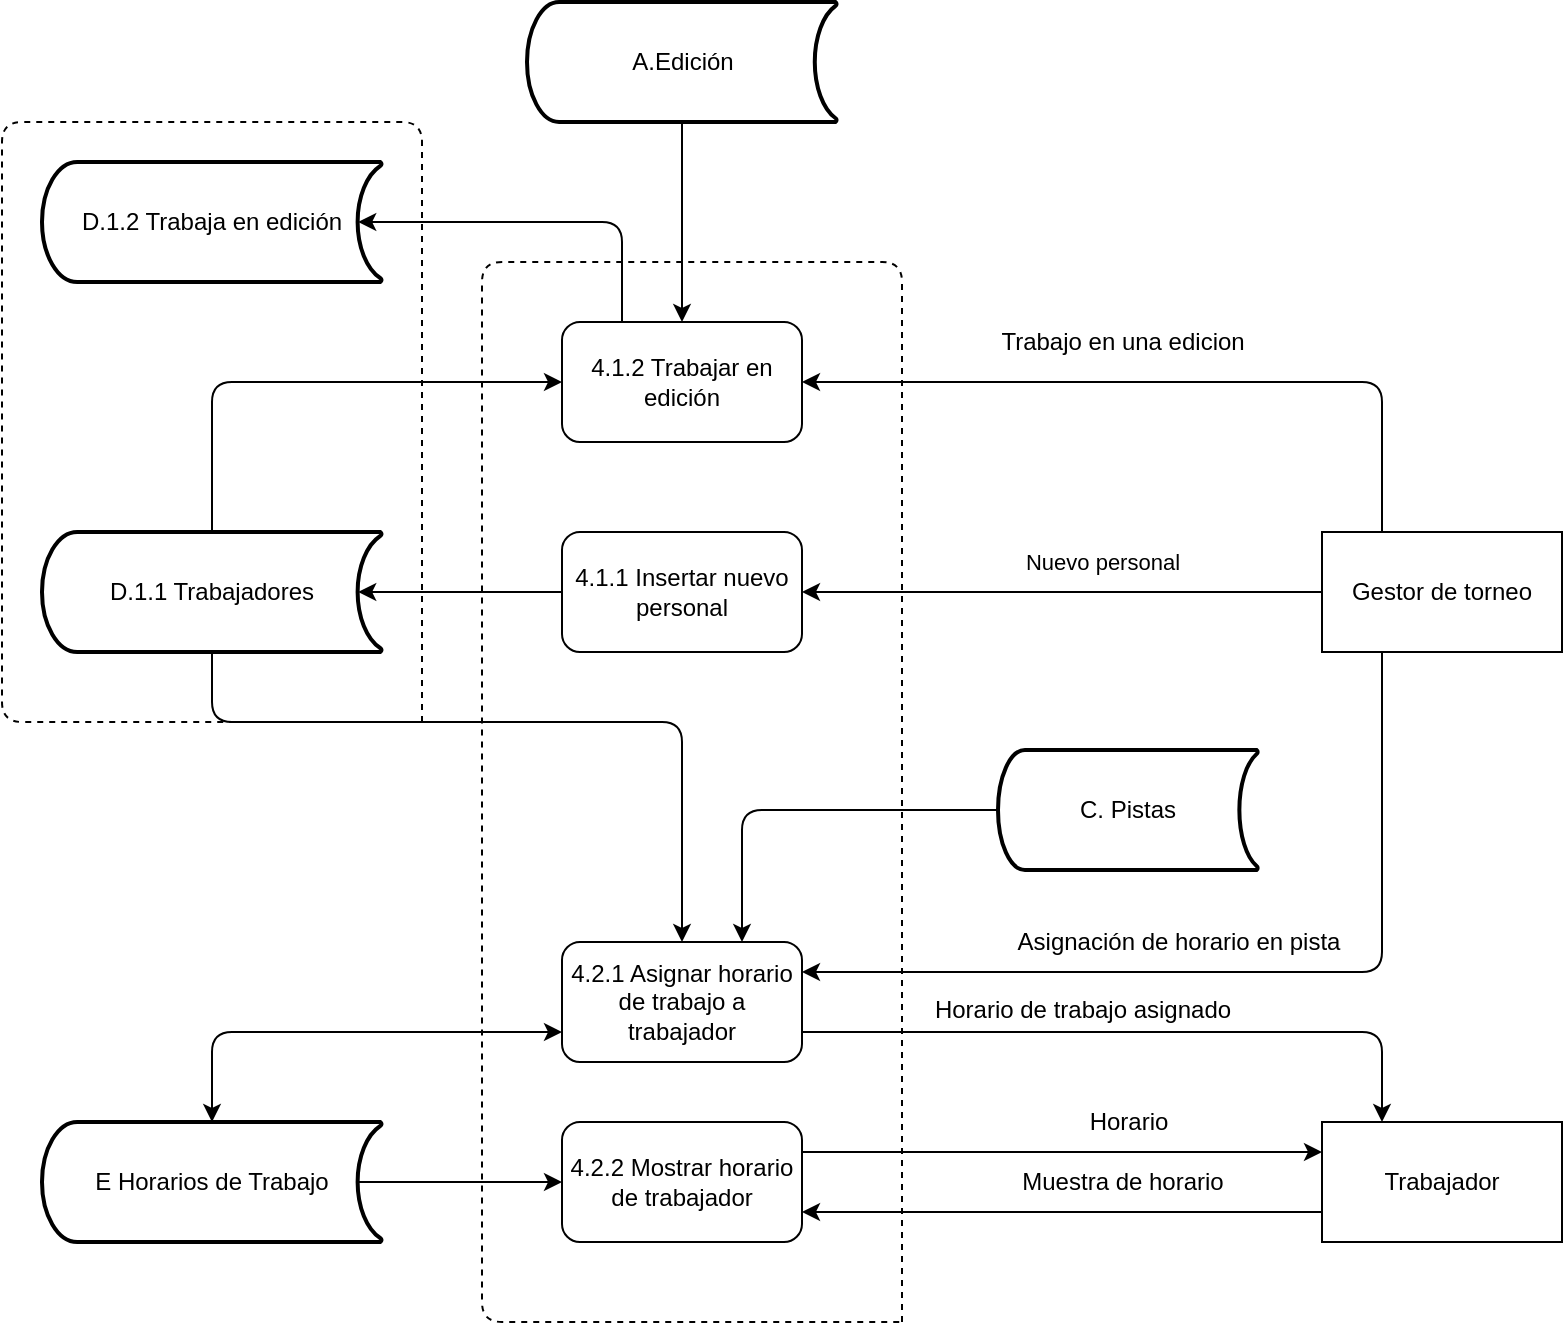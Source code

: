 <mxfile version="12.3.9" type="google" pages="1"><diagram id="xCwYBpq530Gn4nTK9pGH" name="Page-1"><mxGraphModel dx="1524" dy="1024" grid="1" gridSize="10" guides="1" tooltips="1" connect="1" arrows="1" fold="1" page="1" pageScale="1" pageWidth="827" pageHeight="1169" math="0" shadow="0"><root><mxCell id="0"/><mxCell id="1" parent="0"/><mxCell id="-njhf13v4PHqHavyo-JN-1" value="Trabajador" style="rounded=0;whiteSpace=wrap;html=1;" parent="1" vertex="1"><mxGeometry x="510" y="740" width="120" height="60" as="geometry"/></mxCell><mxCell id="-njhf13v4PHqHavyo-JN-2" value="Trabajo en una edicion" style="endArrow=classic;html=1;exitX=0.25;exitY=0;exitDx=0;exitDy=0;entryX=1;entryY=0.5;entryDx=0;entryDy=0;fontSize=12;" parent="1" source="-njhf13v4PHqHavyo-JN-10" target="-njhf13v4PHqHavyo-JN-22" edge="1"><mxGeometry x="0.123" y="-20" width="50" height="50" relative="1" as="geometry"><mxPoint x="465.53" y="389.8" as="sourcePoint"/><mxPoint x="230" y="415" as="targetPoint"/><mxPoint as="offset"/><Array as="points"><mxPoint x="540" y="370"/></Array></mxGeometry></mxCell><mxCell id="-njhf13v4PHqHavyo-JN-3" value="" style="endArrow=classic;html=1;exitX=0.25;exitY=1;exitDx=0;exitDy=0;entryX=1;entryY=0.25;entryDx=0;entryDy=0;" parent="1" source="-njhf13v4PHqHavyo-JN-10" target="-njhf13v4PHqHavyo-JN-24" edge="1"><mxGeometry width="50" height="50" relative="1" as="geometry"><mxPoint x="540" y="580" as="sourcePoint"/><mxPoint x="230" y="520" as="targetPoint"/><Array as="points"><mxPoint x="540" y="665"/></Array></mxGeometry></mxCell><mxCell id="-njhf13v4PHqHavyo-JN-4" value="&lt;div&gt;Asignación de horario en pista&lt;/div&gt;" style="text;html=1;resizable=0;points=[];align=center;verticalAlign=middle;labelBackgroundColor=#ffffff;" parent="-njhf13v4PHqHavyo-JN-3" vertex="1" connectable="0"><mxGeometry x="0.23" y="1" relative="1" as="geometry"><mxPoint x="15" y="-16" as="offset"/></mxGeometry></mxCell><mxCell id="-njhf13v4PHqHavyo-JN-5" value="&lt;font style=&quot;font-size: 12px&quot;&gt;Muestra de horario&lt;/font&gt;" style="edgeStyle=orthogonalEdgeStyle;rounded=0;orthogonalLoop=1;jettySize=auto;html=1;entryX=1;entryY=0.75;entryDx=0;entryDy=0;exitX=0;exitY=0.75;exitDx=0;exitDy=0;" parent="1" source="-njhf13v4PHqHavyo-JN-1" target="-njhf13v4PHqHavyo-JN-25" edge="1"><mxGeometry x="-0.231" y="-15" relative="1" as="geometry"><mxPoint x="70" y="840" as="targetPoint"/><mxPoint x="70" y="1000" as="sourcePoint"/><mxPoint as="offset"/></mxGeometry></mxCell><mxCell id="-njhf13v4PHqHavyo-JN-7" value="" style="endArrow=classic;html=1;entryX=0;entryY=0.25;entryDx=0;entryDy=0;exitX=1;exitY=0.25;exitDx=0;exitDy=0;horizontal=1;" parent="1" source="-njhf13v4PHqHavyo-JN-25" target="-njhf13v4PHqHavyo-JN-1" edge="1"><mxGeometry width="50" height="50" relative="1" as="geometry"><mxPoint x="190" y="820" as="sourcePoint"/><mxPoint x="190" y="950" as="targetPoint"/></mxGeometry></mxCell><mxCell id="-njhf13v4PHqHavyo-JN-8" value="Horario" style="text;html=1;resizable=0;points=[];align=center;verticalAlign=middle;labelBackgroundColor=#ffffff;rotation=0;" parent="-njhf13v4PHqHavyo-JN-7" vertex="1" connectable="0"><mxGeometry x="0.528" y="-1" relative="1" as="geometry"><mxPoint x="-36" y="-16" as="offset"/></mxGeometry></mxCell><mxCell id="-njhf13v4PHqHavyo-JN-9" value="Nuevo personal" style="endArrow=classic;html=1;exitX=0;exitY=0.5;exitDx=0;exitDy=0;entryX=1;entryY=0.5;entryDx=0;entryDy=0;" parent="1" source="-njhf13v4PHqHavyo-JN-10" target="-njhf13v4PHqHavyo-JN-23" edge="1"><mxGeometry x="-0.154" y="-15" width="50" height="50" relative="1" as="geometry"><mxPoint x="373" y="490" as="sourcePoint"/><mxPoint x="230" y="430" as="targetPoint"/><Array as="points"/><mxPoint as="offset"/></mxGeometry></mxCell><mxCell id="-njhf13v4PHqHavyo-JN-10" value="Gestor de torneo" style="rounded=0;whiteSpace=wrap;html=1;" parent="1" vertex="1"><mxGeometry x="510" y="445" width="120" height="60" as="geometry"/></mxCell><mxCell id="-njhf13v4PHqHavyo-JN-11" value="D.1.1 Trabajadores" style="strokeWidth=2;html=1;shape=mxgraph.flowchart.stored_data;whiteSpace=wrap;" parent="1" vertex="1"><mxGeometry x="-130" y="445" width="170" height="60" as="geometry"/></mxCell><mxCell id="-njhf13v4PHqHavyo-JN-12" value="" style="endArrow=classic;html=1;exitX=1;exitY=0.75;exitDx=0;exitDy=0;entryX=0.25;entryY=0;entryDx=0;entryDy=0;" parent="1" source="-njhf13v4PHqHavyo-JN-24" target="-njhf13v4PHqHavyo-JN-1" edge="1"><mxGeometry width="50" height="50" relative="1" as="geometry"><mxPoint x="330" y="830" as="sourcePoint"/><mxPoint x="330" y="970" as="targetPoint"/><Array as="points"><mxPoint x="540" y="695"/></Array></mxGeometry></mxCell><mxCell id="-njhf13v4PHqHavyo-JN-13" value="&lt;div&gt;Horario de trabajo asignado&lt;/div&gt;" style="text;html=1;resizable=0;points=[];align=center;verticalAlign=middle;labelBackgroundColor=#ffffff;rotation=0;" parent="-njhf13v4PHqHavyo-JN-12" vertex="1" connectable="0"><mxGeometry x="-0.309" y="-61" relative="1" as="geometry"><mxPoint x="24" y="-72" as="offset"/></mxGeometry></mxCell><mxCell id="-njhf13v4PHqHavyo-JN-14" value="E Horarios de Trabajo" style="strokeWidth=2;html=1;shape=mxgraph.flowchart.stored_data;whiteSpace=wrap;" parent="1" vertex="1"><mxGeometry x="-130" y="740" width="170" height="60" as="geometry"/></mxCell><mxCell id="-njhf13v4PHqHavyo-JN-16" value="" style="endArrow=none;dashed=1;html=1;" parent="1" edge="1"><mxGeometry width="50" height="50" relative="1" as="geometry"><mxPoint x="300" y="840" as="sourcePoint"/><mxPoint x="300" y="840" as="targetPoint"/><Array as="points"><mxPoint x="300" y="310"/><mxPoint x="90" y="310"/><mxPoint x="90" y="705"/><mxPoint x="90" y="840"/><mxPoint x="190" y="840"/></Array></mxGeometry></mxCell><mxCell id="-njhf13v4PHqHavyo-JN-22" value="4.1.2 Trabajar en edición" style="rounded=1;whiteSpace=wrap;html=1;" parent="1" vertex="1"><mxGeometry x="130" y="340" width="120" height="60" as="geometry"/></mxCell><mxCell id="-njhf13v4PHqHavyo-JN-23" value="4.1.1 Insertar nuevo personal" style="rounded=1;whiteSpace=wrap;html=1;" parent="1" vertex="1"><mxGeometry x="130" y="445" width="120" height="60" as="geometry"/></mxCell><mxCell id="-njhf13v4PHqHavyo-JN-24" value="4.2.1 Asignar horario de trabajo a trabajador" style="rounded=1;whiteSpace=wrap;html=1;" parent="1" vertex="1"><mxGeometry x="130" y="650" width="120" height="60" as="geometry"/></mxCell><mxCell id="-njhf13v4PHqHavyo-JN-25" value="4.2.2 Mostrar horario de trabajador" style="rounded=1;whiteSpace=wrap;html=1;" parent="1" vertex="1"><mxGeometry x="130" y="740" width="120" height="60" as="geometry"/></mxCell><mxCell id="-njhf13v4PHqHavyo-JN-26" value="" style="endArrow=classic;html=1;exitX=0.93;exitY=0.5;exitDx=0;exitDy=0;exitPerimeter=0;entryX=0;entryY=0.5;entryDx=0;entryDy=0;" parent="1" source="-njhf13v4PHqHavyo-JN-14" target="-njhf13v4PHqHavyo-JN-25" edge="1"><mxGeometry width="50" height="50" relative="1" as="geometry"><mxPoint x="-130" y="1110" as="sourcePoint"/><mxPoint x="-80" y="1060" as="targetPoint"/></mxGeometry></mxCell><mxCell id="-njhf13v4PHqHavyo-JN-28" value="" style="endArrow=classic;startArrow=classic;html=1;fontSize=12;entryX=0;entryY=0.75;entryDx=0;entryDy=0;exitX=0.5;exitY=0;exitDx=0;exitDy=0;exitPerimeter=0;" parent="1" source="-njhf13v4PHqHavyo-JN-14" target="-njhf13v4PHqHavyo-JN-24" edge="1"><mxGeometry width="50" height="50" relative="1" as="geometry"><mxPoint x="-50" y="730" as="sourcePoint"/><mxPoint x="-80" y="850" as="targetPoint"/><Array as="points"><mxPoint x="-45" y="695"/></Array></mxGeometry></mxCell><mxCell id="-njhf13v4PHqHavyo-JN-31" value="" style="endArrow=classic;html=1;fontSize=12;exitX=0;exitY=0.5;exitDx=0;exitDy=0;entryX=0.93;entryY=0.5;entryDx=0;entryDy=0;entryPerimeter=0;" parent="1" source="-njhf13v4PHqHavyo-JN-23" target="-njhf13v4PHqHavyo-JN-11" edge="1"><mxGeometry width="50" height="50" relative="1" as="geometry"><mxPoint x="-130" y="800" as="sourcePoint"/><mxPoint x="-80" y="750" as="targetPoint"/></mxGeometry></mxCell><mxCell id="qub6NCPEIF1uLuNIHlf8-1" value="C. Pistas" style="strokeWidth=2;html=1;shape=mxgraph.flowchart.stored_data;whiteSpace=wrap;" parent="1" vertex="1"><mxGeometry x="348" y="554" width="130" height="60" as="geometry"/></mxCell><mxCell id="qub6NCPEIF1uLuNIHlf8-2" value="A.Edición" style="strokeWidth=2;html=1;shape=mxgraph.flowchart.stored_data;whiteSpace=wrap;" parent="1" vertex="1"><mxGeometry x="112.5" y="180" width="155" height="60" as="geometry"/></mxCell><mxCell id="qub6NCPEIF1uLuNIHlf8-3" value="" style="endArrow=classic;html=1;exitX=0.5;exitY=0;exitDx=0;exitDy=0;exitPerimeter=0;entryX=0;entryY=0.5;entryDx=0;entryDy=0;" parent="1" source="-njhf13v4PHqHavyo-JN-11" target="-njhf13v4PHqHavyo-JN-22" edge="1"><mxGeometry width="50" height="50" relative="1" as="geometry"><mxPoint y="400" as="sourcePoint"/><mxPoint x="50" y="350" as="targetPoint"/><Array as="points"><mxPoint x="-45" y="370"/></Array></mxGeometry></mxCell><mxCell id="qub6NCPEIF1uLuNIHlf8-4" value="" style="endArrow=classic;html=1;exitX=0.5;exitY=1;exitDx=0;exitDy=0;exitPerimeter=0;entryX=0.5;entryY=0;entryDx=0;entryDy=0;" parent="1" source="qub6NCPEIF1uLuNIHlf8-2" target="-njhf13v4PHqHavyo-JN-22" edge="1"><mxGeometry width="50" height="50" relative="1" as="geometry"><mxPoint x="20" y="310" as="sourcePoint"/><mxPoint x="70" y="260" as="targetPoint"/></mxGeometry></mxCell><mxCell id="qub6NCPEIF1uLuNIHlf8-5" value="D.1.2 Trabaja en edición" style="strokeWidth=2;html=1;shape=mxgraph.flowchart.stored_data;whiteSpace=wrap;" parent="1" vertex="1"><mxGeometry x="-130" y="260" width="170" height="60" as="geometry"/></mxCell><mxCell id="qub6NCPEIF1uLuNIHlf8-8" value="" style="endArrow=none;dashed=1;html=1;" parent="1" edge="1"><mxGeometry width="50" height="50" relative="1" as="geometry"><mxPoint x="60" y="540" as="sourcePoint"/><mxPoint x="60" y="540" as="targetPoint"/><Array as="points"><mxPoint x="60" y="240"/><mxPoint x="-150" y="240"/><mxPoint x="-150" y="435"/><mxPoint x="-150" y="540"/><mxPoint x="-50" y="540"/></Array></mxGeometry></mxCell><mxCell id="qub6NCPEIF1uLuNIHlf8-9" value="" style="endArrow=classic;html=1;exitX=0.25;exitY=0;exitDx=0;exitDy=0;entryX=0.93;entryY=0.5;entryDx=0;entryDy=0;entryPerimeter=0;" parent="1" source="-njhf13v4PHqHavyo-JN-22" target="qub6NCPEIF1uLuNIHlf8-5" edge="1"><mxGeometry width="50" height="50" relative="1" as="geometry"><mxPoint x="-50" y="180" as="sourcePoint"/><mxPoint y="130" as="targetPoint"/><Array as="points"><mxPoint x="160" y="290"/></Array></mxGeometry></mxCell><mxCell id="qub6NCPEIF1uLuNIHlf8-10" value="" style="endArrow=classic;html=1;exitX=0.5;exitY=1;exitDx=0;exitDy=0;exitPerimeter=0;entryX=0.5;entryY=0;entryDx=0;entryDy=0;" parent="1" source="-njhf13v4PHqHavyo-JN-11" target="-njhf13v4PHqHavyo-JN-24" edge="1"><mxGeometry width="50" height="50" relative="1" as="geometry"><mxPoint x="50" y="620" as="sourcePoint"/><mxPoint x="100" y="570" as="targetPoint"/><Array as="points"><mxPoint x="-45" y="540"/><mxPoint x="190" y="540"/></Array></mxGeometry></mxCell><mxCell id="qub6NCPEIF1uLuNIHlf8-11" value="" style="endArrow=classic;html=1;exitX=0;exitY=0.5;exitDx=0;exitDy=0;exitPerimeter=0;entryX=0.75;entryY=0;entryDx=0;entryDy=0;" parent="1" source="qub6NCPEIF1uLuNIHlf8-1" target="-njhf13v4PHqHavyo-JN-24" edge="1"><mxGeometry width="50" height="50" relative="1" as="geometry"><mxPoint x="-10" y="660" as="sourcePoint"/><mxPoint x="40" y="610" as="targetPoint"/><Array as="points"><mxPoint x="220" y="584"/></Array></mxGeometry></mxCell></root></mxGraphModel></diagram></mxfile>